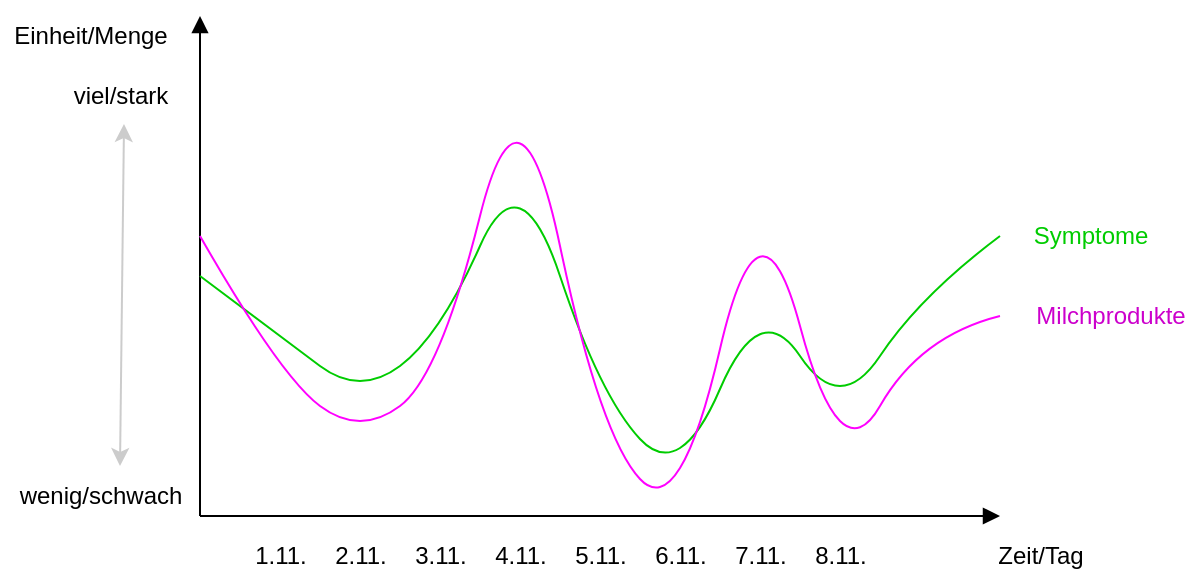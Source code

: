 <mxfile version="13.10.6" type="github" pages="2">
  <diagram id="IJtol5KpIU2qQ6XiAhYa" name="Milch-symp">
    <mxGraphModel dx="786" dy="539" grid="1" gridSize="10" guides="1" tooltips="1" connect="1" arrows="1" fold="1" page="1" pageScale="1" pageWidth="827" pageHeight="1169" math="0" shadow="0">
      <root>
        <mxCell id="0" />
        <mxCell id="1" parent="0" />
        <mxCell id="HYq-Q3gPw1h8oCt1VAOc-1" value="" style="endArrow=block;html=1;endFill=1;" edge="1" parent="1">
          <mxGeometry width="50" height="50" relative="1" as="geometry">
            <mxPoint x="160" y="440" as="sourcePoint" />
            <mxPoint x="560" y="440" as="targetPoint" />
          </mxGeometry>
        </mxCell>
        <mxCell id="HYq-Q3gPw1h8oCt1VAOc-2" value="" style="endArrow=block;html=1;endFill=1;" edge="1" parent="1">
          <mxGeometry width="50" height="50" relative="1" as="geometry">
            <mxPoint x="160" y="440" as="sourcePoint" />
            <mxPoint x="160" y="190" as="targetPoint" />
          </mxGeometry>
        </mxCell>
        <mxCell id="HYq-Q3gPw1h8oCt1VAOc-3" value="&lt;font color=&quot;#cc00cc&quot;&gt;Milchprodukte&lt;/font&gt;" style="text;html=1;align=center;verticalAlign=middle;resizable=0;points=[];autosize=1;" vertex="1" parent="1">
          <mxGeometry x="570" y="330" width="90" height="20" as="geometry" />
        </mxCell>
        <mxCell id="HYq-Q3gPw1h8oCt1VAOc-4" value="&lt;font color=&quot;#00cc00&quot;&gt;Symptome&lt;/font&gt;" style="text;html=1;align=center;verticalAlign=middle;resizable=0;points=[];autosize=1;" vertex="1" parent="1">
          <mxGeometry x="570" y="290" width="70" height="20" as="geometry" />
        </mxCell>
        <mxCell id="HYq-Q3gPw1h8oCt1VAOc-5" value="Einheit/Menge" style="text;html=1;align=center;verticalAlign=middle;resizable=0;points=[];autosize=1;" vertex="1" parent="1">
          <mxGeometry x="60" y="190" width="90" height="20" as="geometry" />
        </mxCell>
        <mxCell id="HYq-Q3gPw1h8oCt1VAOc-7" value="1.11." style="text;html=1;align=center;verticalAlign=middle;resizable=0;points=[];autosize=1;" vertex="1" parent="1">
          <mxGeometry x="180" y="450" width="40" height="20" as="geometry" />
        </mxCell>
        <mxCell id="HYq-Q3gPw1h8oCt1VAOc-8" value="2.11." style="text;html=1;align=center;verticalAlign=middle;resizable=0;points=[];autosize=1;" vertex="1" parent="1">
          <mxGeometry x="220" y="450" width="40" height="20" as="geometry" />
        </mxCell>
        <mxCell id="HYq-Q3gPw1h8oCt1VAOc-9" value="3.11." style="text;html=1;align=center;verticalAlign=middle;resizable=0;points=[];autosize=1;" vertex="1" parent="1">
          <mxGeometry x="260" y="450" width="40" height="20" as="geometry" />
        </mxCell>
        <mxCell id="HYq-Q3gPw1h8oCt1VAOc-10" value="6.11." style="text;html=1;align=center;verticalAlign=middle;resizable=0;points=[];autosize=1;" vertex="1" parent="1">
          <mxGeometry x="380" y="450" width="40" height="20" as="geometry" />
        </mxCell>
        <mxCell id="HYq-Q3gPw1h8oCt1VAOc-11" value="5.11." style="text;html=1;align=center;verticalAlign=middle;resizable=0;points=[];autosize=1;" vertex="1" parent="1">
          <mxGeometry x="340" y="450" width="40" height="20" as="geometry" />
        </mxCell>
        <mxCell id="HYq-Q3gPw1h8oCt1VAOc-12" value="4.11." style="text;html=1;align=center;verticalAlign=middle;resizable=0;points=[];autosize=1;" vertex="1" parent="1">
          <mxGeometry x="300" y="450" width="40" height="20" as="geometry" />
        </mxCell>
        <mxCell id="HYq-Q3gPw1h8oCt1VAOc-13" value="8.11." style="text;html=1;align=center;verticalAlign=middle;resizable=0;points=[];autosize=1;" vertex="1" parent="1">
          <mxGeometry x="460" y="450" width="40" height="20" as="geometry" />
        </mxCell>
        <mxCell id="HYq-Q3gPw1h8oCt1VAOc-14" value="7.11." style="text;html=1;align=center;verticalAlign=middle;resizable=0;points=[];autosize=1;" vertex="1" parent="1">
          <mxGeometry x="420" y="450" width="40" height="20" as="geometry" />
        </mxCell>
        <mxCell id="HYq-Q3gPw1h8oCt1VAOc-15" value="Zeit/Tag" style="text;html=1;align=center;verticalAlign=middle;resizable=0;points=[];autosize=1;" vertex="1" parent="1">
          <mxGeometry x="550" y="450" width="60" height="20" as="geometry" />
        </mxCell>
        <mxCell id="HYq-Q3gPw1h8oCt1VAOc-18" value="" style="curved=1;endArrow=none;html=1;endFill=0;strokeColor=#00CC00;" edge="1" parent="1">
          <mxGeometry width="50" height="50" relative="1" as="geometry">
            <mxPoint x="160" y="320" as="sourcePoint" />
            <mxPoint x="560" y="300" as="targetPoint" />
            <Array as="points">
              <mxPoint x="200" y="350" />
              <mxPoint x="240" y="380" />
              <mxPoint x="280" y="350" />
              <mxPoint x="320" y="260" />
              <mxPoint x="360" y="380" />
              <mxPoint x="400" y="423" />
              <mxPoint x="440" y="330" />
              <mxPoint x="480" y="390" />
              <mxPoint x="520" y="330" />
            </Array>
          </mxGeometry>
        </mxCell>
        <mxCell id="HYq-Q3gPw1h8oCt1VAOc-20" value="" style="curved=1;endArrow=none;html=1;endFill=0;strokeColor=#FF00FF;" edge="1" parent="1">
          <mxGeometry width="50" height="50" relative="1" as="geometry">
            <mxPoint x="160" y="300" as="sourcePoint" />
            <mxPoint x="560" y="340" as="targetPoint" />
            <Array as="points">
              <mxPoint x="200" y="370" />
              <mxPoint x="240" y="400" />
              <mxPoint x="280" y="370" />
              <mxPoint x="320" y="210" />
              <mxPoint x="360" y="400" />
              <mxPoint x="400" y="443" />
              <mxPoint x="440" y="270" />
              <mxPoint x="480" y="420" />
              <mxPoint x="520" y="350" />
            </Array>
          </mxGeometry>
        </mxCell>
        <mxCell id="HYq-Q3gPw1h8oCt1VAOc-21" value="wenig/schwach" style="text;html=1;align=center;verticalAlign=middle;resizable=0;points=[];autosize=1;" vertex="1" parent="1">
          <mxGeometry x="60" y="420" width="100" height="20" as="geometry" />
        </mxCell>
        <mxCell id="HYq-Q3gPw1h8oCt1VAOc-22" value="viel/stark" style="text;html=1;align=center;verticalAlign=middle;resizable=0;points=[];autosize=1;" vertex="1" parent="1">
          <mxGeometry x="90" y="220" width="60" height="20" as="geometry" />
        </mxCell>
        <mxCell id="HYq-Q3gPw1h8oCt1VAOc-23" value="" style="endArrow=classic;startArrow=classic;html=1;exitX=0.6;exitY=-0.25;exitDx=0;exitDy=0;exitPerimeter=0;strokeColor=#CCCCCC;" edge="1" parent="1" source="HYq-Q3gPw1h8oCt1VAOc-21">
          <mxGeometry width="50" height="50" relative="1" as="geometry">
            <mxPoint x="380" y="300" as="sourcePoint" />
            <mxPoint x="122" y="244" as="targetPoint" />
          </mxGeometry>
        </mxCell>
      </root>
    </mxGraphModel>
  </diagram>
  <diagram id="6VOgjrhh7VwgXETFq7gR" name="Mood-symp">
    <mxGraphModel dx="786" dy="539" grid="1" gridSize="10" guides="1" tooltips="1" connect="1" arrows="1" fold="1" page="1" pageScale="1" pageWidth="827" pageHeight="1169" math="0" shadow="0">
      <root>
        <mxCell id="ruHMzlKTLQpdO5moK886-0" />
        <mxCell id="ruHMzlKTLQpdO5moK886-1" parent="ruHMzlKTLQpdO5moK886-0" />
        <mxCell id="hySh9gXFmWtRHxb36pKl-0" value="" style="endArrow=block;html=1;endFill=1;" edge="1" parent="ruHMzlKTLQpdO5moK886-1">
          <mxGeometry width="50" height="50" relative="1" as="geometry">
            <mxPoint x="160" y="440" as="sourcePoint" />
            <mxPoint x="560" y="440" as="targetPoint" />
          </mxGeometry>
        </mxCell>
        <mxCell id="hySh9gXFmWtRHxb36pKl-1" value="" style="endArrow=block;html=1;endFill=1;" edge="1" parent="ruHMzlKTLQpdO5moK886-1">
          <mxGeometry width="50" height="50" relative="1" as="geometry">
            <mxPoint x="160" y="440" as="sourcePoint" />
            <mxPoint x="160" y="190" as="targetPoint" />
          </mxGeometry>
        </mxCell>
        <mxCell id="hySh9gXFmWtRHxb36pKl-2" value="&lt;font color=&quot;#cc00cc&quot;&gt;Mood&lt;/font&gt;" style="text;html=1;align=center;verticalAlign=middle;resizable=0;points=[];autosize=1;" vertex="1" parent="ruHMzlKTLQpdO5moK886-1">
          <mxGeometry x="590" y="330" width="50" height="20" as="geometry" />
        </mxCell>
        <mxCell id="hySh9gXFmWtRHxb36pKl-3" value="&lt;font color=&quot;#00cc00&quot;&gt;Symptome&lt;/font&gt;" style="text;html=1;align=center;verticalAlign=middle;resizable=0;points=[];autosize=1;" vertex="1" parent="ruHMzlKTLQpdO5moK886-1">
          <mxGeometry x="570" y="290" width="70" height="20" as="geometry" />
        </mxCell>
        <mxCell id="hySh9gXFmWtRHxb36pKl-4" value="Einheit/Menge" style="text;html=1;align=center;verticalAlign=middle;resizable=0;points=[];autosize=1;" vertex="1" parent="ruHMzlKTLQpdO5moK886-1">
          <mxGeometry x="60" y="190" width="90" height="20" as="geometry" />
        </mxCell>
        <mxCell id="hySh9gXFmWtRHxb36pKl-5" value="KW1" style="text;html=1;align=center;verticalAlign=middle;resizable=0;points=[];autosize=1;" vertex="1" parent="ruHMzlKTLQpdO5moK886-1">
          <mxGeometry x="180" y="450" width="40" height="20" as="geometry" />
        </mxCell>
        <mxCell id="hySh9gXFmWtRHxb36pKl-6" value="KW2" style="text;html=1;align=center;verticalAlign=middle;resizable=0;points=[];autosize=1;" vertex="1" parent="ruHMzlKTLQpdO5moK886-1">
          <mxGeometry x="220" y="450" width="40" height="20" as="geometry" />
        </mxCell>
        <mxCell id="hySh9gXFmWtRHxb36pKl-7" value="KW3" style="text;html=1;align=center;verticalAlign=middle;resizable=0;points=[];autosize=1;" vertex="1" parent="ruHMzlKTLQpdO5moK886-1">
          <mxGeometry x="260" y="450" width="40" height="20" as="geometry" />
        </mxCell>
        <mxCell id="hySh9gXFmWtRHxb36pKl-8" value="KW6" style="text;html=1;align=center;verticalAlign=middle;resizable=0;points=[];autosize=1;" vertex="1" parent="ruHMzlKTLQpdO5moK886-1">
          <mxGeometry x="380" y="450" width="40" height="20" as="geometry" />
        </mxCell>
        <mxCell id="hySh9gXFmWtRHxb36pKl-9" value="KW5" style="text;html=1;align=center;verticalAlign=middle;resizable=0;points=[];autosize=1;" vertex="1" parent="ruHMzlKTLQpdO5moK886-1">
          <mxGeometry x="340" y="450" width="40" height="20" as="geometry" />
        </mxCell>
        <mxCell id="hySh9gXFmWtRHxb36pKl-10" value="KW4" style="text;html=1;align=center;verticalAlign=middle;resizable=0;points=[];autosize=1;" vertex="1" parent="ruHMzlKTLQpdO5moK886-1">
          <mxGeometry x="300" y="450" width="40" height="20" as="geometry" />
        </mxCell>
        <mxCell id="hySh9gXFmWtRHxb36pKl-11" value="KW8" style="text;html=1;align=center;verticalAlign=middle;resizable=0;points=[];autosize=1;" vertex="1" parent="ruHMzlKTLQpdO5moK886-1">
          <mxGeometry x="460" y="450" width="40" height="20" as="geometry" />
        </mxCell>
        <mxCell id="hySh9gXFmWtRHxb36pKl-12" value="KW7" style="text;html=1;align=center;verticalAlign=middle;resizable=0;points=[];autosize=1;" vertex="1" parent="ruHMzlKTLQpdO5moK886-1">
          <mxGeometry x="420" y="450" width="40" height="20" as="geometry" />
        </mxCell>
        <mxCell id="hySh9gXFmWtRHxb36pKl-13" value="Zeit/Woche&amp;nbsp;" style="text;html=1;align=center;verticalAlign=middle;resizable=0;points=[];autosize=1;" vertex="1" parent="ruHMzlKTLQpdO5moK886-1">
          <mxGeometry x="540" y="450" width="80" height="20" as="geometry" />
        </mxCell>
        <mxCell id="hySh9gXFmWtRHxb36pKl-14" value="" style="curved=1;endArrow=none;html=1;endFill=0;strokeColor=#00CC00;" edge="1" parent="ruHMzlKTLQpdO5moK886-1">
          <mxGeometry width="50" height="50" relative="1" as="geometry">
            <mxPoint x="160" y="320" as="sourcePoint" />
            <mxPoint x="560" y="300" as="targetPoint" />
            <Array as="points">
              <mxPoint x="200" y="350" />
              <mxPoint x="240" y="380" />
              <mxPoint x="280" y="350" />
              <mxPoint x="320" y="260" />
              <mxPoint x="360" y="380" />
              <mxPoint x="400" y="423" />
              <mxPoint x="440" y="330" />
              <mxPoint x="480" y="390" />
              <mxPoint x="520" y="330" />
            </Array>
          </mxGeometry>
        </mxCell>
        <mxCell id="hySh9gXFmWtRHxb36pKl-15" value="" style="curved=1;endArrow=none;html=1;endFill=0;strokeColor=#FF00FF;" edge="1" parent="ruHMzlKTLQpdO5moK886-1">
          <mxGeometry width="50" height="50" relative="1" as="geometry">
            <mxPoint x="160" y="300" as="sourcePoint" />
            <mxPoint x="560" y="340" as="targetPoint" />
            <Array as="points">
              <mxPoint x="200" y="370" />
              <mxPoint x="240" y="400" />
              <mxPoint x="280" y="370" />
              <mxPoint x="320" y="210" />
              <mxPoint x="360" y="400" />
              <mxPoint x="400" y="443" />
              <mxPoint x="440" y="270" />
              <mxPoint x="480" y="420" />
              <mxPoint x="520" y="350" />
            </Array>
          </mxGeometry>
        </mxCell>
        <mxCell id="hySh9gXFmWtRHxb36pKl-16" value="gut/schwach" style="text;html=1;align=center;verticalAlign=middle;resizable=0;points=[];autosize=1;" vertex="1" parent="ruHMzlKTLQpdO5moK886-1">
          <mxGeometry x="70" y="420" width="80" height="20" as="geometry" />
        </mxCell>
        <mxCell id="hySh9gXFmWtRHxb36pKl-17" value="stark/stark" style="text;html=1;align=center;verticalAlign=middle;resizable=0;points=[];autosize=1;" vertex="1" parent="ruHMzlKTLQpdO5moK886-1">
          <mxGeometry x="85" y="220" width="70" height="20" as="geometry" />
        </mxCell>
        <mxCell id="hySh9gXFmWtRHxb36pKl-18" value="" style="endArrow=classic;startArrow=classic;html=1;exitX=0.6;exitY=-0.25;exitDx=0;exitDy=0;exitPerimeter=0;strokeColor=#CCCCCC;" edge="1" parent="ruHMzlKTLQpdO5moK886-1" source="hySh9gXFmWtRHxb36pKl-16">
          <mxGeometry width="50" height="50" relative="1" as="geometry">
            <mxPoint x="380" y="300" as="sourcePoint" />
            <mxPoint x="122" y="244" as="targetPoint" />
          </mxGeometry>
        </mxCell>
        <mxCell id="dJYBJLgtm6E7W8pohfk3-0" value="KW9" style="text;html=1;align=center;verticalAlign=middle;resizable=0;points=[];autosize=1;" vertex="1" parent="ruHMzlKTLQpdO5moK886-1">
          <mxGeometry x="500" y="450" width="40" height="20" as="geometry" />
        </mxCell>
      </root>
    </mxGraphModel>
  </diagram>
</mxfile>
